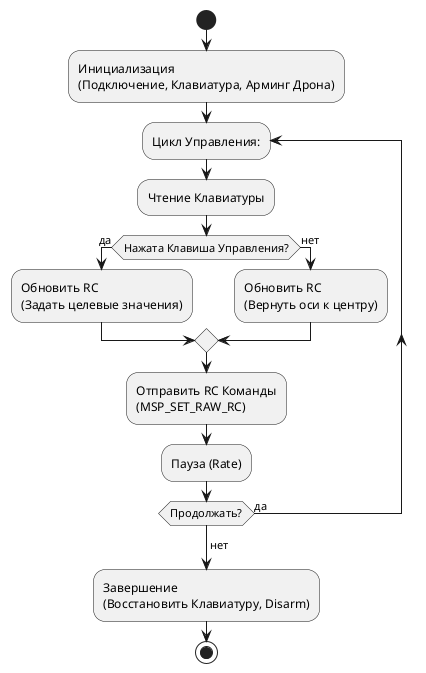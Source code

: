 @startuml

start
:Инициализация\n(Подключение, Клавиатура, Арминг Дрона);

repeat :Цикл Управления:
  :Чтение Клавиатуры;
  if (Нажата Клавиша Управления?) then (да)
    :Обновить RC\n(Задать целевые значения);
  else (нет)
    :Обновить RC\n(Вернуть оси к центру);
  endif
  :Отправить RC Команды\n(MSP_SET_RAW_RC);
  :Пауза (Rate);
repeat while (Продолжать?) is (да)
-> нет;

:Завершение\n(Восстановить Клавиатуру, Disarm);
stop

@enduml